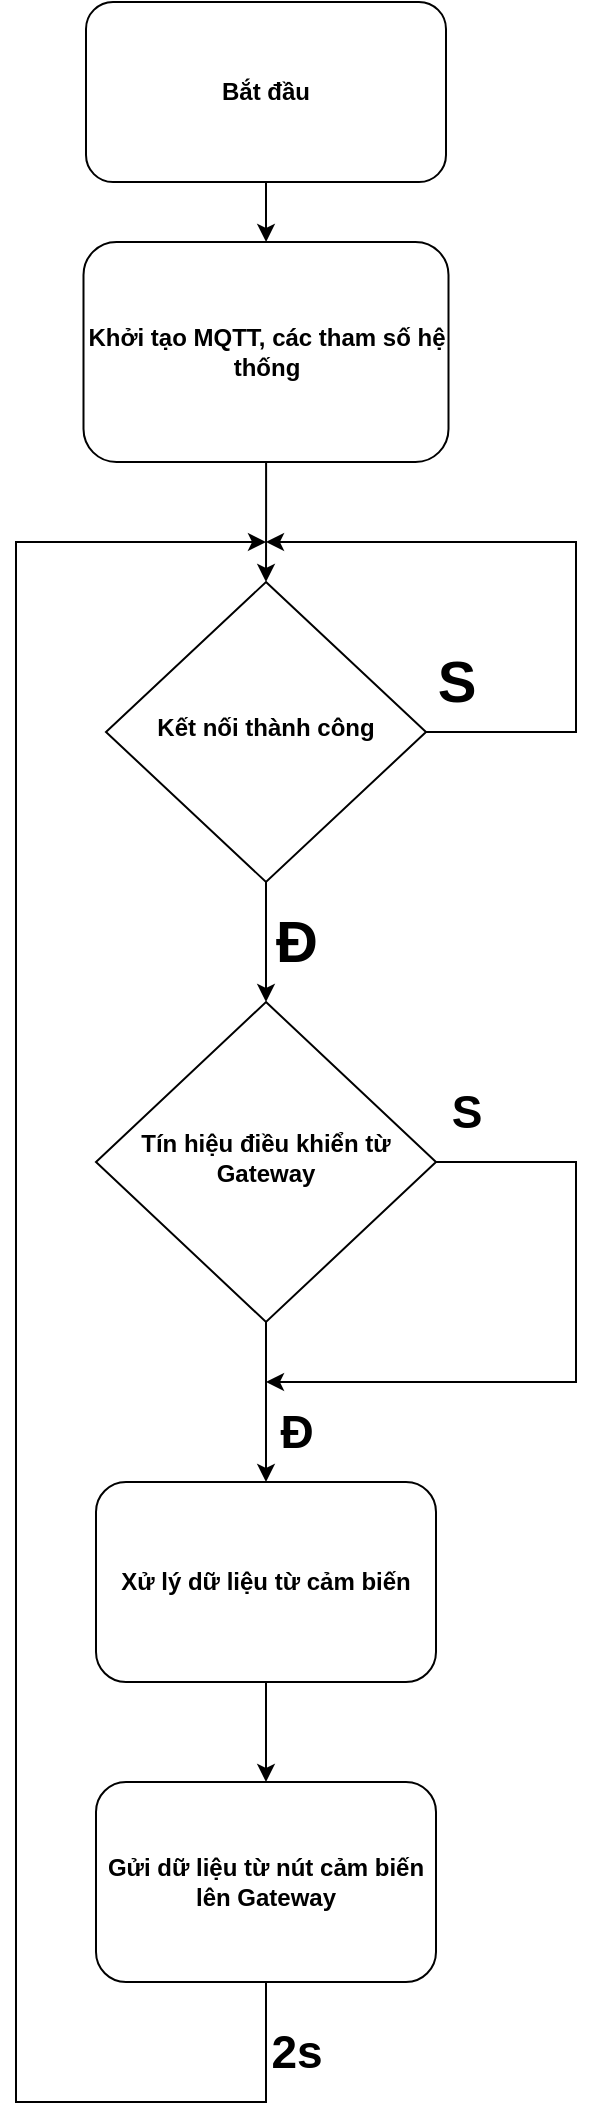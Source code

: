 <mxfile version="14.6.6" type="github">
  <diagram id="C5RBs43oDa-KdzZeNtuy" name="Page-1">
    <mxGraphModel dx="1891" dy="1110" grid="1" gridSize="10" guides="1" tooltips="1" connect="1" arrows="1" fold="1" page="1" pageScale="1" pageWidth="827" pageHeight="1169" math="0" shadow="0">
      <root>
        <mxCell id="WIyWlLk6GJQsqaUBKTNV-0" />
        <mxCell id="WIyWlLk6GJQsqaUBKTNV-1" parent="WIyWlLk6GJQsqaUBKTNV-0" />
        <mxCell id="xzZpKPse9VFA1jxlltTW-2" value="" style="edgeStyle=orthogonalEdgeStyle;rounded=0;orthogonalLoop=1;jettySize=auto;html=1;fontStyle=1" edge="1" parent="WIyWlLk6GJQsqaUBKTNV-1" source="WIyWlLk6GJQsqaUBKTNV-3" target="xzZpKPse9VFA1jxlltTW-0">
          <mxGeometry relative="1" as="geometry" />
        </mxCell>
        <mxCell id="WIyWlLk6GJQsqaUBKTNV-3" value="Bắt đầu" style="rounded=1;whiteSpace=wrap;html=1;fontSize=12;glass=0;strokeWidth=1;shadow=0;fontStyle=1" parent="WIyWlLk6GJQsqaUBKTNV-1" vertex="1">
          <mxGeometry x="185" y="90" width="180" height="90" as="geometry" />
        </mxCell>
        <mxCell id="xzZpKPse9VFA1jxlltTW-12" value="" style="edgeStyle=orthogonalEdgeStyle;rounded=0;orthogonalLoop=1;jettySize=auto;html=1;fontSize=29;fontStyle=1" edge="1" parent="WIyWlLk6GJQsqaUBKTNV-1" source="WIyWlLk6GJQsqaUBKTNV-6" target="WIyWlLk6GJQsqaUBKTNV-11">
          <mxGeometry relative="1" as="geometry" />
        </mxCell>
        <mxCell id="xzZpKPse9VFA1jxlltTW-18" style="edgeStyle=orthogonalEdgeStyle;rounded=0;orthogonalLoop=1;jettySize=auto;html=1;fontSize=23;fontStyle=1" edge="1" parent="WIyWlLk6GJQsqaUBKTNV-1" source="WIyWlLk6GJQsqaUBKTNV-6">
          <mxGeometry relative="1" as="geometry">
            <mxPoint x="275" y="780" as="targetPoint" />
            <Array as="points">
              <mxPoint x="430" y="670" />
            </Array>
          </mxGeometry>
        </mxCell>
        <mxCell id="WIyWlLk6GJQsqaUBKTNV-6" value="Tín hiệu điều khiển từ Gateway" style="rhombus;whiteSpace=wrap;html=1;shadow=0;fontFamily=Helvetica;fontSize=12;align=center;strokeWidth=1;spacing=6;spacingTop=-4;fontStyle=1" parent="WIyWlLk6GJQsqaUBKTNV-1" vertex="1">
          <mxGeometry x="190" y="590" width="170" height="160" as="geometry" />
        </mxCell>
        <mxCell id="xzZpKPse9VFA1jxlltTW-6" value="" style="edgeStyle=orthogonalEdgeStyle;rounded=0;orthogonalLoop=1;jettySize=auto;html=1;fontStyle=1" edge="1" parent="WIyWlLk6GJQsqaUBKTNV-1" source="WIyWlLk6GJQsqaUBKTNV-10" target="WIyWlLk6GJQsqaUBKTNV-6">
          <mxGeometry relative="1" as="geometry" />
        </mxCell>
        <mxCell id="xzZpKPse9VFA1jxlltTW-8" style="edgeStyle=orthogonalEdgeStyle;rounded=0;orthogonalLoop=1;jettySize=auto;html=1;fontStyle=1" edge="1" parent="WIyWlLk6GJQsqaUBKTNV-1" source="WIyWlLk6GJQsqaUBKTNV-10">
          <mxGeometry relative="1" as="geometry">
            <mxPoint x="275" y="360" as="targetPoint" />
            <Array as="points">
              <mxPoint x="430" y="455" />
              <mxPoint x="430" y="360" />
            </Array>
          </mxGeometry>
        </mxCell>
        <mxCell id="xzZpKPse9VFA1jxlltTW-9" value="S" style="edgeLabel;html=1;align=center;verticalAlign=middle;resizable=0;points=[];fontSize=29;fontStyle=1" vertex="1" connectable="0" parent="xzZpKPse9VFA1jxlltTW-8">
          <mxGeometry x="-0.674" y="-2" relative="1" as="geometry">
            <mxPoint x="-38" y="-27" as="offset" />
          </mxGeometry>
        </mxCell>
        <mxCell id="WIyWlLk6GJQsqaUBKTNV-10" value="Kết nối thành công" style="rhombus;whiteSpace=wrap;html=1;shadow=0;fontFamily=Helvetica;fontSize=12;align=center;strokeWidth=1;spacing=6;spacingTop=-4;fontStyle=1" parent="WIyWlLk6GJQsqaUBKTNV-1" vertex="1">
          <mxGeometry x="195" y="380" width="160" height="150" as="geometry" />
        </mxCell>
        <mxCell id="xzZpKPse9VFA1jxlltTW-13" value="" style="edgeStyle=orthogonalEdgeStyle;rounded=0;orthogonalLoop=1;jettySize=auto;html=1;fontSize=29;fontStyle=1" edge="1" parent="WIyWlLk6GJQsqaUBKTNV-1" source="WIyWlLk6GJQsqaUBKTNV-11" target="xzZpKPse9VFA1jxlltTW-7">
          <mxGeometry relative="1" as="geometry" />
        </mxCell>
        <mxCell id="WIyWlLk6GJQsqaUBKTNV-11" value="Xử lý dữ liệu từ cảm biến" style="rounded=1;whiteSpace=wrap;html=1;fontSize=12;glass=0;strokeWidth=1;shadow=0;fontStyle=1" parent="WIyWlLk6GJQsqaUBKTNV-1" vertex="1">
          <mxGeometry x="190" y="830" width="170" height="100" as="geometry" />
        </mxCell>
        <mxCell id="xzZpKPse9VFA1jxlltTW-4" value="" style="edgeStyle=orthogonalEdgeStyle;rounded=0;orthogonalLoop=1;jettySize=auto;html=1;fontStyle=1" edge="1" parent="WIyWlLk6GJQsqaUBKTNV-1" source="xzZpKPse9VFA1jxlltTW-0" target="WIyWlLk6GJQsqaUBKTNV-10">
          <mxGeometry relative="1" as="geometry" />
        </mxCell>
        <mxCell id="xzZpKPse9VFA1jxlltTW-0" value="Khởi tạo MQTT, các tham số hệ thống" style="rounded=1;whiteSpace=wrap;html=1;fontStyle=1" vertex="1" parent="WIyWlLk6GJQsqaUBKTNV-1">
          <mxGeometry x="183.75" y="210" width="182.5" height="110" as="geometry" />
        </mxCell>
        <mxCell id="xzZpKPse9VFA1jxlltTW-15" style="edgeStyle=orthogonalEdgeStyle;rounded=0;orthogonalLoop=1;jettySize=auto;html=1;fontSize=29;fontStyle=1" edge="1" parent="WIyWlLk6GJQsqaUBKTNV-1" source="xzZpKPse9VFA1jxlltTW-7">
          <mxGeometry relative="1" as="geometry">
            <mxPoint x="275" y="360" as="targetPoint" />
            <Array as="points">
              <mxPoint x="275" y="1140" />
              <mxPoint x="150" y="1140" />
              <mxPoint x="150" y="360" />
            </Array>
          </mxGeometry>
        </mxCell>
        <mxCell id="xzZpKPse9VFA1jxlltTW-7" value="Gửi dữ liệu từ nút cảm biến lên Gateway" style="rounded=1;whiteSpace=wrap;html=1;fontSize=12;glass=0;strokeWidth=1;shadow=0;fontStyle=1" vertex="1" parent="WIyWlLk6GJQsqaUBKTNV-1">
          <mxGeometry x="190" y="980" width="170" height="100" as="geometry" />
        </mxCell>
        <mxCell id="xzZpKPse9VFA1jxlltTW-10" value="Đ" style="text;html=1;align=center;verticalAlign=middle;resizable=0;points=[];autosize=1;strokeColor=none;fontSize=29;spacingTop=0;spacingRight=1;fontStyle=1" vertex="1" parent="WIyWlLk6GJQsqaUBKTNV-1">
          <mxGeometry x="270" y="540" width="40" height="40" as="geometry" />
        </mxCell>
        <mxCell id="xzZpKPse9VFA1jxlltTW-16" value="2s" style="text;html=1;align=center;verticalAlign=middle;resizable=0;points=[];autosize=1;strokeColor=none;fontSize=23;fontStyle=1" vertex="1" parent="WIyWlLk6GJQsqaUBKTNV-1">
          <mxGeometry x="270" y="1100" width="40" height="30" as="geometry" />
        </mxCell>
        <mxCell id="xzZpKPse9VFA1jxlltTW-17" value="Đ" style="text;html=1;align=center;verticalAlign=middle;resizable=0;points=[];autosize=1;strokeColor=none;fontSize=23;fontStyle=1" vertex="1" parent="WIyWlLk6GJQsqaUBKTNV-1">
          <mxGeometry x="275" y="790" width="30" height="30" as="geometry" />
        </mxCell>
        <mxCell id="xzZpKPse9VFA1jxlltTW-19" value="S" style="text;html=1;align=center;verticalAlign=middle;resizable=0;points=[];autosize=1;strokeColor=none;fontSize=23;fontStyle=1" vertex="1" parent="WIyWlLk6GJQsqaUBKTNV-1">
          <mxGeometry x="360" y="630" width="30" height="30" as="geometry" />
        </mxCell>
      </root>
    </mxGraphModel>
  </diagram>
</mxfile>
